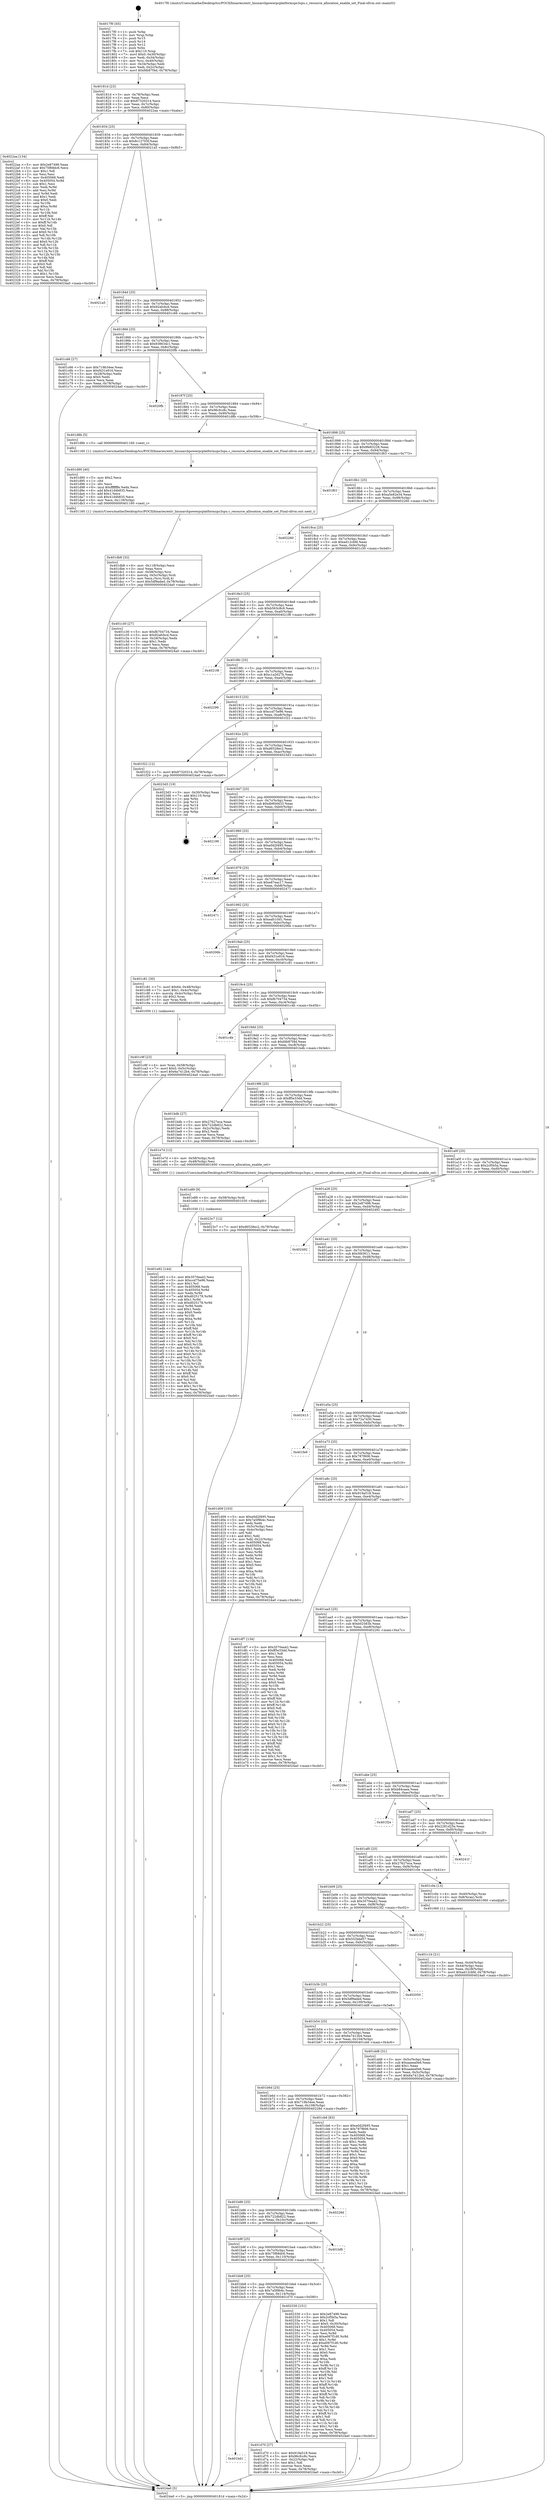 digraph "0x4017f0" {
  label = "0x4017f0 (/mnt/c/Users/mathe/Desktop/tcc/POCII/binaries/extr_linuxarchpowerpcplatformsps3spu.c_resource_allocation_enable_set_Final-ollvm.out::main(0))"
  labelloc = "t"
  node[shape=record]

  Entry [label="",width=0.3,height=0.3,shape=circle,fillcolor=black,style=filled]
  "0x40181d" [label="{
     0x40181d [23]\l
     | [instrs]\l
     &nbsp;&nbsp;0x40181d \<+3\>: mov -0x78(%rbp),%eax\l
     &nbsp;&nbsp;0x401820 \<+2\>: mov %eax,%ecx\l
     &nbsp;&nbsp;0x401822 \<+6\>: sub $0x87320314,%ecx\l
     &nbsp;&nbsp;0x401828 \<+3\>: mov %eax,-0x7c(%rbp)\l
     &nbsp;&nbsp;0x40182b \<+3\>: mov %ecx,-0x80(%rbp)\l
     &nbsp;&nbsp;0x40182e \<+6\>: je 00000000004022aa \<main+0xaba\>\l
  }"]
  "0x4022aa" [label="{
     0x4022aa [134]\l
     | [instrs]\l
     &nbsp;&nbsp;0x4022aa \<+5\>: mov $0x2e87498,%eax\l
     &nbsp;&nbsp;0x4022af \<+5\>: mov $0x75f68dc6,%ecx\l
     &nbsp;&nbsp;0x4022b4 \<+2\>: mov $0x1,%dl\l
     &nbsp;&nbsp;0x4022b6 \<+2\>: xor %esi,%esi\l
     &nbsp;&nbsp;0x4022b8 \<+7\>: mov 0x405068,%edi\l
     &nbsp;&nbsp;0x4022bf \<+8\>: mov 0x405054,%r8d\l
     &nbsp;&nbsp;0x4022c7 \<+3\>: sub $0x1,%esi\l
     &nbsp;&nbsp;0x4022ca \<+3\>: mov %edi,%r9d\l
     &nbsp;&nbsp;0x4022cd \<+3\>: add %esi,%r9d\l
     &nbsp;&nbsp;0x4022d0 \<+4\>: imul %r9d,%edi\l
     &nbsp;&nbsp;0x4022d4 \<+3\>: and $0x1,%edi\l
     &nbsp;&nbsp;0x4022d7 \<+3\>: cmp $0x0,%edi\l
     &nbsp;&nbsp;0x4022da \<+4\>: sete %r10b\l
     &nbsp;&nbsp;0x4022de \<+4\>: cmp $0xa,%r8d\l
     &nbsp;&nbsp;0x4022e2 \<+4\>: setl %r11b\l
     &nbsp;&nbsp;0x4022e6 \<+3\>: mov %r10b,%bl\l
     &nbsp;&nbsp;0x4022e9 \<+3\>: xor $0xff,%bl\l
     &nbsp;&nbsp;0x4022ec \<+3\>: mov %r11b,%r14b\l
     &nbsp;&nbsp;0x4022ef \<+4\>: xor $0xff,%r14b\l
     &nbsp;&nbsp;0x4022f3 \<+3\>: xor $0x0,%dl\l
     &nbsp;&nbsp;0x4022f6 \<+3\>: mov %bl,%r15b\l
     &nbsp;&nbsp;0x4022f9 \<+4\>: and $0x0,%r15b\l
     &nbsp;&nbsp;0x4022fd \<+3\>: and %dl,%r10b\l
     &nbsp;&nbsp;0x402300 \<+3\>: mov %r14b,%r12b\l
     &nbsp;&nbsp;0x402303 \<+4\>: and $0x0,%r12b\l
     &nbsp;&nbsp;0x402307 \<+3\>: and %dl,%r11b\l
     &nbsp;&nbsp;0x40230a \<+3\>: or %r10b,%r15b\l
     &nbsp;&nbsp;0x40230d \<+3\>: or %r11b,%r12b\l
     &nbsp;&nbsp;0x402310 \<+3\>: xor %r12b,%r15b\l
     &nbsp;&nbsp;0x402313 \<+3\>: or %r14b,%bl\l
     &nbsp;&nbsp;0x402316 \<+3\>: xor $0xff,%bl\l
     &nbsp;&nbsp;0x402319 \<+3\>: or $0x0,%dl\l
     &nbsp;&nbsp;0x40231c \<+2\>: and %dl,%bl\l
     &nbsp;&nbsp;0x40231e \<+3\>: or %bl,%r15b\l
     &nbsp;&nbsp;0x402321 \<+4\>: test $0x1,%r15b\l
     &nbsp;&nbsp;0x402325 \<+3\>: cmovne %ecx,%eax\l
     &nbsp;&nbsp;0x402328 \<+3\>: mov %eax,-0x78(%rbp)\l
     &nbsp;&nbsp;0x40232b \<+5\>: jmp 00000000004024a0 \<main+0xcb0\>\l
  }"]
  "0x401834" [label="{
     0x401834 [25]\l
     | [instrs]\l
     &nbsp;&nbsp;0x401834 \<+5\>: jmp 0000000000401839 \<main+0x49\>\l
     &nbsp;&nbsp;0x401839 \<+3\>: mov -0x7c(%rbp),%eax\l
     &nbsp;&nbsp;0x40183c \<+5\>: sub $0x8c12703f,%eax\l
     &nbsp;&nbsp;0x401841 \<+6\>: mov %eax,-0x84(%rbp)\l
     &nbsp;&nbsp;0x401847 \<+6\>: je 00000000004021a5 \<main+0x9b5\>\l
  }"]
  Exit [label="",width=0.3,height=0.3,shape=circle,fillcolor=black,style=filled,peripheries=2]
  "0x4021a5" [label="{
     0x4021a5\l
  }", style=dashed]
  "0x40184d" [label="{
     0x40184d [25]\l
     | [instrs]\l
     &nbsp;&nbsp;0x40184d \<+5\>: jmp 0000000000401852 \<main+0x62\>\l
     &nbsp;&nbsp;0x401852 \<+3\>: mov -0x7c(%rbp),%eax\l
     &nbsp;&nbsp;0x401855 \<+5\>: sub $0x92afcbcd,%eax\l
     &nbsp;&nbsp;0x40185a \<+6\>: mov %eax,-0x88(%rbp)\l
     &nbsp;&nbsp;0x401860 \<+6\>: je 0000000000401c66 \<main+0x476\>\l
  }"]
  "0x401e92" [label="{
     0x401e92 [144]\l
     | [instrs]\l
     &nbsp;&nbsp;0x401e92 \<+5\>: mov $0x3570ea42,%esi\l
     &nbsp;&nbsp;0x401e97 \<+5\>: mov $0xccd75e96,%eax\l
     &nbsp;&nbsp;0x401e9c \<+2\>: mov $0x1,%cl\l
     &nbsp;&nbsp;0x401e9e \<+7\>: mov 0x405068,%edx\l
     &nbsp;&nbsp;0x401ea5 \<+8\>: mov 0x405054,%r8d\l
     &nbsp;&nbsp;0x401ead \<+3\>: mov %edx,%r9d\l
     &nbsp;&nbsp;0x401eb0 \<+7\>: add $0xd025178,%r9d\l
     &nbsp;&nbsp;0x401eb7 \<+4\>: sub $0x1,%r9d\l
     &nbsp;&nbsp;0x401ebb \<+7\>: sub $0xd025178,%r9d\l
     &nbsp;&nbsp;0x401ec2 \<+4\>: imul %r9d,%edx\l
     &nbsp;&nbsp;0x401ec6 \<+3\>: and $0x1,%edx\l
     &nbsp;&nbsp;0x401ec9 \<+3\>: cmp $0x0,%edx\l
     &nbsp;&nbsp;0x401ecc \<+4\>: sete %r10b\l
     &nbsp;&nbsp;0x401ed0 \<+4\>: cmp $0xa,%r8d\l
     &nbsp;&nbsp;0x401ed4 \<+4\>: setl %r11b\l
     &nbsp;&nbsp;0x401ed8 \<+3\>: mov %r10b,%bl\l
     &nbsp;&nbsp;0x401edb \<+3\>: xor $0xff,%bl\l
     &nbsp;&nbsp;0x401ede \<+3\>: mov %r11b,%r14b\l
     &nbsp;&nbsp;0x401ee1 \<+4\>: xor $0xff,%r14b\l
     &nbsp;&nbsp;0x401ee5 \<+3\>: xor $0x0,%cl\l
     &nbsp;&nbsp;0x401ee8 \<+3\>: mov %bl,%r15b\l
     &nbsp;&nbsp;0x401eeb \<+4\>: and $0x0,%r15b\l
     &nbsp;&nbsp;0x401eef \<+3\>: and %cl,%r10b\l
     &nbsp;&nbsp;0x401ef2 \<+3\>: mov %r14b,%r12b\l
     &nbsp;&nbsp;0x401ef5 \<+4\>: and $0x0,%r12b\l
     &nbsp;&nbsp;0x401ef9 \<+3\>: and %cl,%r11b\l
     &nbsp;&nbsp;0x401efc \<+3\>: or %r10b,%r15b\l
     &nbsp;&nbsp;0x401eff \<+3\>: or %r11b,%r12b\l
     &nbsp;&nbsp;0x401f02 \<+3\>: xor %r12b,%r15b\l
     &nbsp;&nbsp;0x401f05 \<+3\>: or %r14b,%bl\l
     &nbsp;&nbsp;0x401f08 \<+3\>: xor $0xff,%bl\l
     &nbsp;&nbsp;0x401f0b \<+3\>: or $0x0,%cl\l
     &nbsp;&nbsp;0x401f0e \<+2\>: and %cl,%bl\l
     &nbsp;&nbsp;0x401f10 \<+3\>: or %bl,%r15b\l
     &nbsp;&nbsp;0x401f13 \<+4\>: test $0x1,%r15b\l
     &nbsp;&nbsp;0x401f17 \<+3\>: cmovne %eax,%esi\l
     &nbsp;&nbsp;0x401f1a \<+3\>: mov %esi,-0x78(%rbp)\l
     &nbsp;&nbsp;0x401f1d \<+5\>: jmp 00000000004024a0 \<main+0xcb0\>\l
  }"]
  "0x401c66" [label="{
     0x401c66 [27]\l
     | [instrs]\l
     &nbsp;&nbsp;0x401c66 \<+5\>: mov $0x719b34ee,%eax\l
     &nbsp;&nbsp;0x401c6b \<+5\>: mov $0xf431e916,%ecx\l
     &nbsp;&nbsp;0x401c70 \<+3\>: mov -0x28(%rbp),%edx\l
     &nbsp;&nbsp;0x401c73 \<+3\>: cmp $0x0,%edx\l
     &nbsp;&nbsp;0x401c76 \<+3\>: cmove %ecx,%eax\l
     &nbsp;&nbsp;0x401c79 \<+3\>: mov %eax,-0x78(%rbp)\l
     &nbsp;&nbsp;0x401c7c \<+5\>: jmp 00000000004024a0 \<main+0xcb0\>\l
  }"]
  "0x401866" [label="{
     0x401866 [25]\l
     | [instrs]\l
     &nbsp;&nbsp;0x401866 \<+5\>: jmp 000000000040186b \<main+0x7b\>\l
     &nbsp;&nbsp;0x40186b \<+3\>: mov -0x7c(%rbp),%eax\l
     &nbsp;&nbsp;0x40186e \<+5\>: sub $0x938634c1,%eax\l
     &nbsp;&nbsp;0x401873 \<+6\>: mov %eax,-0x8c(%rbp)\l
     &nbsp;&nbsp;0x401879 \<+6\>: je 00000000004020fb \<main+0x90b\>\l
  }"]
  "0x401e89" [label="{
     0x401e89 [9]\l
     | [instrs]\l
     &nbsp;&nbsp;0x401e89 \<+4\>: mov -0x58(%rbp),%rdi\l
     &nbsp;&nbsp;0x401e8d \<+5\>: call 0000000000401030 \<free@plt\>\l
     | [calls]\l
     &nbsp;&nbsp;0x401030 \{1\} (unknown)\l
  }"]
  "0x4020fb" [label="{
     0x4020fb\l
  }", style=dashed]
  "0x40187f" [label="{
     0x40187f [25]\l
     | [instrs]\l
     &nbsp;&nbsp;0x40187f \<+5\>: jmp 0000000000401884 \<main+0x94\>\l
     &nbsp;&nbsp;0x401884 \<+3\>: mov -0x7c(%rbp),%eax\l
     &nbsp;&nbsp;0x401887 \<+5\>: sub $0x96cfcc8c,%eax\l
     &nbsp;&nbsp;0x40188c \<+6\>: mov %eax,-0x90(%rbp)\l
     &nbsp;&nbsp;0x401892 \<+6\>: je 0000000000401d8b \<main+0x59b\>\l
  }"]
  "0x401db8" [label="{
     0x401db8 [32]\l
     | [instrs]\l
     &nbsp;&nbsp;0x401db8 \<+6\>: mov -0x118(%rbp),%ecx\l
     &nbsp;&nbsp;0x401dbe \<+3\>: imul %eax,%ecx\l
     &nbsp;&nbsp;0x401dc1 \<+4\>: mov -0x58(%rbp),%rsi\l
     &nbsp;&nbsp;0x401dc5 \<+4\>: movslq -0x5c(%rbp),%rdi\l
     &nbsp;&nbsp;0x401dc9 \<+3\>: mov %ecx,(%rsi,%rdi,4)\l
     &nbsp;&nbsp;0x401dcc \<+7\>: movl $0x5df9aded,-0x78(%rbp)\l
     &nbsp;&nbsp;0x401dd3 \<+5\>: jmp 00000000004024a0 \<main+0xcb0\>\l
  }"]
  "0x401d8b" [label="{
     0x401d8b [5]\l
     | [instrs]\l
     &nbsp;&nbsp;0x401d8b \<+5\>: call 0000000000401160 \<next_i\>\l
     | [calls]\l
     &nbsp;&nbsp;0x401160 \{1\} (/mnt/c/Users/mathe/Desktop/tcc/POCII/binaries/extr_linuxarchpowerpcplatformsps3spu.c_resource_allocation_enable_set_Final-ollvm.out::next_i)\l
  }"]
  "0x401898" [label="{
     0x401898 [25]\l
     | [instrs]\l
     &nbsp;&nbsp;0x401898 \<+5\>: jmp 000000000040189d \<main+0xad\>\l
     &nbsp;&nbsp;0x40189d \<+3\>: mov -0x7c(%rbp),%eax\l
     &nbsp;&nbsp;0x4018a0 \<+5\>: sub $0x9fe83228,%eax\l
     &nbsp;&nbsp;0x4018a5 \<+6\>: mov %eax,-0x94(%rbp)\l
     &nbsp;&nbsp;0x4018ab \<+6\>: je 0000000000401f63 \<main+0x773\>\l
  }"]
  "0x401d90" [label="{
     0x401d90 [40]\l
     | [instrs]\l
     &nbsp;&nbsp;0x401d90 \<+5\>: mov $0x2,%ecx\l
     &nbsp;&nbsp;0x401d95 \<+1\>: cltd\l
     &nbsp;&nbsp;0x401d96 \<+2\>: idiv %ecx\l
     &nbsp;&nbsp;0x401d98 \<+6\>: imul $0xfffffffe,%edx,%ecx\l
     &nbsp;&nbsp;0x401d9e \<+6\>: add $0x41d4b835,%ecx\l
     &nbsp;&nbsp;0x401da4 \<+3\>: add $0x1,%ecx\l
     &nbsp;&nbsp;0x401da7 \<+6\>: sub $0x41d4b835,%ecx\l
     &nbsp;&nbsp;0x401dad \<+6\>: mov %ecx,-0x118(%rbp)\l
     &nbsp;&nbsp;0x401db3 \<+5\>: call 0000000000401160 \<next_i\>\l
     | [calls]\l
     &nbsp;&nbsp;0x401160 \{1\} (/mnt/c/Users/mathe/Desktop/tcc/POCII/binaries/extr_linuxarchpowerpcplatformsps3spu.c_resource_allocation_enable_set_Final-ollvm.out::next_i)\l
  }"]
  "0x401f63" [label="{
     0x401f63\l
  }", style=dashed]
  "0x4018b1" [label="{
     0x4018b1 [25]\l
     | [instrs]\l
     &nbsp;&nbsp;0x4018b1 \<+5\>: jmp 00000000004018b6 \<main+0xc6\>\l
     &nbsp;&nbsp;0x4018b6 \<+3\>: mov -0x7c(%rbp),%eax\l
     &nbsp;&nbsp;0x4018b9 \<+5\>: sub $0xa5e82e34,%eax\l
     &nbsp;&nbsp;0x4018be \<+6\>: mov %eax,-0x98(%rbp)\l
     &nbsp;&nbsp;0x4018c4 \<+6\>: je 0000000000402260 \<main+0xa70\>\l
  }"]
  "0x401bd1" [label="{
     0x401bd1\l
  }", style=dashed]
  "0x402260" [label="{
     0x402260\l
  }", style=dashed]
  "0x4018ca" [label="{
     0x4018ca [25]\l
     | [instrs]\l
     &nbsp;&nbsp;0x4018ca \<+5\>: jmp 00000000004018cf \<main+0xdf\>\l
     &nbsp;&nbsp;0x4018cf \<+3\>: mov -0x7c(%rbp),%eax\l
     &nbsp;&nbsp;0x4018d2 \<+5\>: sub $0xad12cbfd,%eax\l
     &nbsp;&nbsp;0x4018d7 \<+6\>: mov %eax,-0x9c(%rbp)\l
     &nbsp;&nbsp;0x4018dd \<+6\>: je 0000000000401c30 \<main+0x440\>\l
  }"]
  "0x401d70" [label="{
     0x401d70 [27]\l
     | [instrs]\l
     &nbsp;&nbsp;0x401d70 \<+5\>: mov $0x919a518,%eax\l
     &nbsp;&nbsp;0x401d75 \<+5\>: mov $0x96cfcc8c,%ecx\l
     &nbsp;&nbsp;0x401d7a \<+3\>: mov -0x22(%rbp),%dl\l
     &nbsp;&nbsp;0x401d7d \<+3\>: test $0x1,%dl\l
     &nbsp;&nbsp;0x401d80 \<+3\>: cmovne %ecx,%eax\l
     &nbsp;&nbsp;0x401d83 \<+3\>: mov %eax,-0x78(%rbp)\l
     &nbsp;&nbsp;0x401d86 \<+5\>: jmp 00000000004024a0 \<main+0xcb0\>\l
  }"]
  "0x401c30" [label="{
     0x401c30 [27]\l
     | [instrs]\l
     &nbsp;&nbsp;0x401c30 \<+5\>: mov $0xfb704734,%eax\l
     &nbsp;&nbsp;0x401c35 \<+5\>: mov $0x92afcbcd,%ecx\l
     &nbsp;&nbsp;0x401c3a \<+3\>: mov -0x28(%rbp),%edx\l
     &nbsp;&nbsp;0x401c3d \<+3\>: cmp $0x1,%edx\l
     &nbsp;&nbsp;0x401c40 \<+3\>: cmovl %ecx,%eax\l
     &nbsp;&nbsp;0x401c43 \<+3\>: mov %eax,-0x78(%rbp)\l
     &nbsp;&nbsp;0x401c46 \<+5\>: jmp 00000000004024a0 \<main+0xcb0\>\l
  }"]
  "0x4018e3" [label="{
     0x4018e3 [25]\l
     | [instrs]\l
     &nbsp;&nbsp;0x4018e3 \<+5\>: jmp 00000000004018e8 \<main+0xf8\>\l
     &nbsp;&nbsp;0x4018e8 \<+3\>: mov -0x7c(%rbp),%eax\l
     &nbsp;&nbsp;0x4018eb \<+5\>: sub $0xb563c8c9,%eax\l
     &nbsp;&nbsp;0x4018f0 \<+6\>: mov %eax,-0xa0(%rbp)\l
     &nbsp;&nbsp;0x4018f6 \<+6\>: je 00000000004021f8 \<main+0xa08\>\l
  }"]
  "0x401bb8" [label="{
     0x401bb8 [25]\l
     | [instrs]\l
     &nbsp;&nbsp;0x401bb8 \<+5\>: jmp 0000000000401bbd \<main+0x3cd\>\l
     &nbsp;&nbsp;0x401bbd \<+3\>: mov -0x7c(%rbp),%eax\l
     &nbsp;&nbsp;0x401bc0 \<+5\>: sub $0x7a5f9b4c,%eax\l
     &nbsp;&nbsp;0x401bc5 \<+6\>: mov %eax,-0x114(%rbp)\l
     &nbsp;&nbsp;0x401bcb \<+6\>: je 0000000000401d70 \<main+0x580\>\l
  }"]
  "0x4021f8" [label="{
     0x4021f8\l
  }", style=dashed]
  "0x4018fc" [label="{
     0x4018fc [25]\l
     | [instrs]\l
     &nbsp;&nbsp;0x4018fc \<+5\>: jmp 0000000000401901 \<main+0x111\>\l
     &nbsp;&nbsp;0x401901 \<+3\>: mov -0x7c(%rbp),%eax\l
     &nbsp;&nbsp;0x401904 \<+5\>: sub $0xc1a2627b,%eax\l
     &nbsp;&nbsp;0x401909 \<+6\>: mov %eax,-0xa4(%rbp)\l
     &nbsp;&nbsp;0x40190f \<+6\>: je 0000000000402299 \<main+0xaa9\>\l
  }"]
  "0x402330" [label="{
     0x402330 [151]\l
     | [instrs]\l
     &nbsp;&nbsp;0x402330 \<+5\>: mov $0x2e87498,%eax\l
     &nbsp;&nbsp;0x402335 \<+5\>: mov $0x2cf5b5a,%ecx\l
     &nbsp;&nbsp;0x40233a \<+2\>: mov $0x1,%dl\l
     &nbsp;&nbsp;0x40233c \<+7\>: movl $0x0,-0x30(%rbp)\l
     &nbsp;&nbsp;0x402343 \<+7\>: mov 0x405068,%esi\l
     &nbsp;&nbsp;0x40234a \<+7\>: mov 0x405054,%edi\l
     &nbsp;&nbsp;0x402351 \<+3\>: mov %esi,%r8d\l
     &nbsp;&nbsp;0x402354 \<+7\>: sub $0xe097f1d0,%r8d\l
     &nbsp;&nbsp;0x40235b \<+4\>: sub $0x1,%r8d\l
     &nbsp;&nbsp;0x40235f \<+7\>: add $0xe097f1d0,%r8d\l
     &nbsp;&nbsp;0x402366 \<+4\>: imul %r8d,%esi\l
     &nbsp;&nbsp;0x40236a \<+3\>: and $0x1,%esi\l
     &nbsp;&nbsp;0x40236d \<+3\>: cmp $0x0,%esi\l
     &nbsp;&nbsp;0x402370 \<+4\>: sete %r9b\l
     &nbsp;&nbsp;0x402374 \<+3\>: cmp $0xa,%edi\l
     &nbsp;&nbsp;0x402377 \<+4\>: setl %r10b\l
     &nbsp;&nbsp;0x40237b \<+3\>: mov %r9b,%r11b\l
     &nbsp;&nbsp;0x40237e \<+4\>: xor $0xff,%r11b\l
     &nbsp;&nbsp;0x402382 \<+3\>: mov %r10b,%bl\l
     &nbsp;&nbsp;0x402385 \<+3\>: xor $0xff,%bl\l
     &nbsp;&nbsp;0x402388 \<+3\>: xor $0x1,%dl\l
     &nbsp;&nbsp;0x40238b \<+3\>: mov %r11b,%r14b\l
     &nbsp;&nbsp;0x40238e \<+4\>: and $0xff,%r14b\l
     &nbsp;&nbsp;0x402392 \<+3\>: and %dl,%r9b\l
     &nbsp;&nbsp;0x402395 \<+3\>: mov %bl,%r15b\l
     &nbsp;&nbsp;0x402398 \<+4\>: and $0xff,%r15b\l
     &nbsp;&nbsp;0x40239c \<+3\>: and %dl,%r10b\l
     &nbsp;&nbsp;0x40239f \<+3\>: or %r9b,%r14b\l
     &nbsp;&nbsp;0x4023a2 \<+3\>: or %r10b,%r15b\l
     &nbsp;&nbsp;0x4023a5 \<+3\>: xor %r15b,%r14b\l
     &nbsp;&nbsp;0x4023a8 \<+3\>: or %bl,%r11b\l
     &nbsp;&nbsp;0x4023ab \<+4\>: xor $0xff,%r11b\l
     &nbsp;&nbsp;0x4023af \<+3\>: or $0x1,%dl\l
     &nbsp;&nbsp;0x4023b2 \<+3\>: and %dl,%r11b\l
     &nbsp;&nbsp;0x4023b5 \<+3\>: or %r11b,%r14b\l
     &nbsp;&nbsp;0x4023b8 \<+4\>: test $0x1,%r14b\l
     &nbsp;&nbsp;0x4023bc \<+3\>: cmovne %ecx,%eax\l
     &nbsp;&nbsp;0x4023bf \<+3\>: mov %eax,-0x78(%rbp)\l
     &nbsp;&nbsp;0x4023c2 \<+5\>: jmp 00000000004024a0 \<main+0xcb0\>\l
  }"]
  "0x402299" [label="{
     0x402299\l
  }", style=dashed]
  "0x401915" [label="{
     0x401915 [25]\l
     | [instrs]\l
     &nbsp;&nbsp;0x401915 \<+5\>: jmp 000000000040191a \<main+0x12a\>\l
     &nbsp;&nbsp;0x40191a \<+3\>: mov -0x7c(%rbp),%eax\l
     &nbsp;&nbsp;0x40191d \<+5\>: sub $0xccd75e96,%eax\l
     &nbsp;&nbsp;0x401922 \<+6\>: mov %eax,-0xa8(%rbp)\l
     &nbsp;&nbsp;0x401928 \<+6\>: je 0000000000401f22 \<main+0x732\>\l
  }"]
  "0x401b9f" [label="{
     0x401b9f [25]\l
     | [instrs]\l
     &nbsp;&nbsp;0x401b9f \<+5\>: jmp 0000000000401ba4 \<main+0x3b4\>\l
     &nbsp;&nbsp;0x401ba4 \<+3\>: mov -0x7c(%rbp),%eax\l
     &nbsp;&nbsp;0x401ba7 \<+5\>: sub $0x75f68dc6,%eax\l
     &nbsp;&nbsp;0x401bac \<+6\>: mov %eax,-0x110(%rbp)\l
     &nbsp;&nbsp;0x401bb2 \<+6\>: je 0000000000402330 \<main+0xb40\>\l
  }"]
  "0x401f22" [label="{
     0x401f22 [12]\l
     | [instrs]\l
     &nbsp;&nbsp;0x401f22 \<+7\>: movl $0x87320314,-0x78(%rbp)\l
     &nbsp;&nbsp;0x401f29 \<+5\>: jmp 00000000004024a0 \<main+0xcb0\>\l
  }"]
  "0x40192e" [label="{
     0x40192e [25]\l
     | [instrs]\l
     &nbsp;&nbsp;0x40192e \<+5\>: jmp 0000000000401933 \<main+0x143\>\l
     &nbsp;&nbsp;0x401933 \<+3\>: mov -0x7c(%rbp),%eax\l
     &nbsp;&nbsp;0x401936 \<+5\>: sub $0xd6528ec2,%eax\l
     &nbsp;&nbsp;0x40193b \<+6\>: mov %eax,-0xac(%rbp)\l
     &nbsp;&nbsp;0x401941 \<+6\>: je 00000000004023d3 \<main+0xbe3\>\l
  }"]
  "0x401bf6" [label="{
     0x401bf6\l
  }", style=dashed]
  "0x4023d3" [label="{
     0x4023d3 [19]\l
     | [instrs]\l
     &nbsp;&nbsp;0x4023d3 \<+3\>: mov -0x30(%rbp),%eax\l
     &nbsp;&nbsp;0x4023d6 \<+7\>: add $0x110,%rsp\l
     &nbsp;&nbsp;0x4023dd \<+1\>: pop %rbx\l
     &nbsp;&nbsp;0x4023de \<+2\>: pop %r12\l
     &nbsp;&nbsp;0x4023e0 \<+2\>: pop %r14\l
     &nbsp;&nbsp;0x4023e2 \<+2\>: pop %r15\l
     &nbsp;&nbsp;0x4023e4 \<+1\>: pop %rbp\l
     &nbsp;&nbsp;0x4023e5 \<+1\>: ret\l
  }"]
  "0x401947" [label="{
     0x401947 [25]\l
     | [instrs]\l
     &nbsp;&nbsp;0x401947 \<+5\>: jmp 000000000040194c \<main+0x15c\>\l
     &nbsp;&nbsp;0x40194c \<+3\>: mov -0x7c(%rbp),%eax\l
     &nbsp;&nbsp;0x40194f \<+5\>: sub $0xdb60d433,%eax\l
     &nbsp;&nbsp;0x401954 \<+6\>: mov %eax,-0xb0(%rbp)\l
     &nbsp;&nbsp;0x40195a \<+6\>: je 0000000000402199 \<main+0x9a9\>\l
  }"]
  "0x401b86" [label="{
     0x401b86 [25]\l
     | [instrs]\l
     &nbsp;&nbsp;0x401b86 \<+5\>: jmp 0000000000401b8b \<main+0x39b\>\l
     &nbsp;&nbsp;0x401b8b \<+3\>: mov -0x7c(%rbp),%eax\l
     &nbsp;&nbsp;0x401b8e \<+5\>: sub $0x722db822,%eax\l
     &nbsp;&nbsp;0x401b93 \<+6\>: mov %eax,-0x10c(%rbp)\l
     &nbsp;&nbsp;0x401b99 \<+6\>: je 0000000000401bf6 \<main+0x406\>\l
  }"]
  "0x402199" [label="{
     0x402199\l
  }", style=dashed]
  "0x401960" [label="{
     0x401960 [25]\l
     | [instrs]\l
     &nbsp;&nbsp;0x401960 \<+5\>: jmp 0000000000401965 \<main+0x175\>\l
     &nbsp;&nbsp;0x401965 \<+3\>: mov -0x7c(%rbp),%eax\l
     &nbsp;&nbsp;0x401968 \<+5\>: sub $0xe0d2f495,%eax\l
     &nbsp;&nbsp;0x40196d \<+6\>: mov %eax,-0xb4(%rbp)\l
     &nbsp;&nbsp;0x401973 \<+6\>: je 00000000004023e6 \<main+0xbf6\>\l
  }"]
  "0x40228d" [label="{
     0x40228d\l
  }", style=dashed]
  "0x4023e6" [label="{
     0x4023e6\l
  }", style=dashed]
  "0x401979" [label="{
     0x401979 [25]\l
     | [instrs]\l
     &nbsp;&nbsp;0x401979 \<+5\>: jmp 000000000040197e \<main+0x18e\>\l
     &nbsp;&nbsp;0x40197e \<+3\>: mov -0x7c(%rbp),%eax\l
     &nbsp;&nbsp;0x401981 \<+5\>: sub $0xe87eac17,%eax\l
     &nbsp;&nbsp;0x401986 \<+6\>: mov %eax,-0xb8(%rbp)\l
     &nbsp;&nbsp;0x40198c \<+6\>: je 0000000000402471 \<main+0xc81\>\l
  }"]
  "0x401b6d" [label="{
     0x401b6d [25]\l
     | [instrs]\l
     &nbsp;&nbsp;0x401b6d \<+5\>: jmp 0000000000401b72 \<main+0x382\>\l
     &nbsp;&nbsp;0x401b72 \<+3\>: mov -0x7c(%rbp),%eax\l
     &nbsp;&nbsp;0x401b75 \<+5\>: sub $0x719b34ee,%eax\l
     &nbsp;&nbsp;0x401b7a \<+6\>: mov %eax,-0x108(%rbp)\l
     &nbsp;&nbsp;0x401b80 \<+6\>: je 000000000040228d \<main+0xa9d\>\l
  }"]
  "0x402471" [label="{
     0x402471\l
  }", style=dashed]
  "0x401992" [label="{
     0x401992 [25]\l
     | [instrs]\l
     &nbsp;&nbsp;0x401992 \<+5\>: jmp 0000000000401997 \<main+0x1a7\>\l
     &nbsp;&nbsp;0x401997 \<+3\>: mov -0x7c(%rbp),%eax\l
     &nbsp;&nbsp;0x40199a \<+5\>: sub $0xeafc10d1,%eax\l
     &nbsp;&nbsp;0x40199f \<+6\>: mov %eax,-0xbc(%rbp)\l
     &nbsp;&nbsp;0x4019a5 \<+6\>: je 000000000040206b \<main+0x87b\>\l
  }"]
  "0x401cb6" [label="{
     0x401cb6 [83]\l
     | [instrs]\l
     &nbsp;&nbsp;0x401cb6 \<+5\>: mov $0xe0d2f495,%eax\l
     &nbsp;&nbsp;0x401cbb \<+5\>: mov $0x787f606,%ecx\l
     &nbsp;&nbsp;0x401cc0 \<+2\>: xor %edx,%edx\l
     &nbsp;&nbsp;0x401cc2 \<+7\>: mov 0x405068,%esi\l
     &nbsp;&nbsp;0x401cc9 \<+7\>: mov 0x405054,%edi\l
     &nbsp;&nbsp;0x401cd0 \<+3\>: sub $0x1,%edx\l
     &nbsp;&nbsp;0x401cd3 \<+3\>: mov %esi,%r8d\l
     &nbsp;&nbsp;0x401cd6 \<+3\>: add %edx,%r8d\l
     &nbsp;&nbsp;0x401cd9 \<+4\>: imul %r8d,%esi\l
     &nbsp;&nbsp;0x401cdd \<+3\>: and $0x1,%esi\l
     &nbsp;&nbsp;0x401ce0 \<+3\>: cmp $0x0,%esi\l
     &nbsp;&nbsp;0x401ce3 \<+4\>: sete %r9b\l
     &nbsp;&nbsp;0x401ce7 \<+3\>: cmp $0xa,%edi\l
     &nbsp;&nbsp;0x401cea \<+4\>: setl %r10b\l
     &nbsp;&nbsp;0x401cee \<+3\>: mov %r9b,%r11b\l
     &nbsp;&nbsp;0x401cf1 \<+3\>: and %r10b,%r11b\l
     &nbsp;&nbsp;0x401cf4 \<+3\>: xor %r10b,%r9b\l
     &nbsp;&nbsp;0x401cf7 \<+3\>: or %r9b,%r11b\l
     &nbsp;&nbsp;0x401cfa \<+4\>: test $0x1,%r11b\l
     &nbsp;&nbsp;0x401cfe \<+3\>: cmovne %ecx,%eax\l
     &nbsp;&nbsp;0x401d01 \<+3\>: mov %eax,-0x78(%rbp)\l
     &nbsp;&nbsp;0x401d04 \<+5\>: jmp 00000000004024a0 \<main+0xcb0\>\l
  }"]
  "0x40206b" [label="{
     0x40206b\l
  }", style=dashed]
  "0x4019ab" [label="{
     0x4019ab [25]\l
     | [instrs]\l
     &nbsp;&nbsp;0x4019ab \<+5\>: jmp 00000000004019b0 \<main+0x1c0\>\l
     &nbsp;&nbsp;0x4019b0 \<+3\>: mov -0x7c(%rbp),%eax\l
     &nbsp;&nbsp;0x4019b3 \<+5\>: sub $0xf431e916,%eax\l
     &nbsp;&nbsp;0x4019b8 \<+6\>: mov %eax,-0xc0(%rbp)\l
     &nbsp;&nbsp;0x4019be \<+6\>: je 0000000000401c81 \<main+0x491\>\l
  }"]
  "0x401b54" [label="{
     0x401b54 [25]\l
     | [instrs]\l
     &nbsp;&nbsp;0x401b54 \<+5\>: jmp 0000000000401b59 \<main+0x369\>\l
     &nbsp;&nbsp;0x401b59 \<+3\>: mov -0x7c(%rbp),%eax\l
     &nbsp;&nbsp;0x401b5c \<+5\>: sub $0x6a7412b4,%eax\l
     &nbsp;&nbsp;0x401b61 \<+6\>: mov %eax,-0x104(%rbp)\l
     &nbsp;&nbsp;0x401b67 \<+6\>: je 0000000000401cb6 \<main+0x4c6\>\l
  }"]
  "0x401c81" [label="{
     0x401c81 [30]\l
     | [instrs]\l
     &nbsp;&nbsp;0x401c81 \<+7\>: movl $0x64,-0x48(%rbp)\l
     &nbsp;&nbsp;0x401c88 \<+7\>: movl $0x1,-0x4c(%rbp)\l
     &nbsp;&nbsp;0x401c8f \<+4\>: movslq -0x4c(%rbp),%rax\l
     &nbsp;&nbsp;0x401c93 \<+4\>: shl $0x2,%rax\l
     &nbsp;&nbsp;0x401c97 \<+3\>: mov %rax,%rdi\l
     &nbsp;&nbsp;0x401c9a \<+5\>: call 0000000000401050 \<malloc@plt\>\l
     | [calls]\l
     &nbsp;&nbsp;0x401050 \{1\} (unknown)\l
  }"]
  "0x4019c4" [label="{
     0x4019c4 [25]\l
     | [instrs]\l
     &nbsp;&nbsp;0x4019c4 \<+5\>: jmp 00000000004019c9 \<main+0x1d9\>\l
     &nbsp;&nbsp;0x4019c9 \<+3\>: mov -0x7c(%rbp),%eax\l
     &nbsp;&nbsp;0x4019cc \<+5\>: sub $0xfb704734,%eax\l
     &nbsp;&nbsp;0x4019d1 \<+6\>: mov %eax,-0xc4(%rbp)\l
     &nbsp;&nbsp;0x4019d7 \<+6\>: je 0000000000401c4b \<main+0x45b\>\l
  }"]
  "0x401dd8" [label="{
     0x401dd8 [31]\l
     | [instrs]\l
     &nbsp;&nbsp;0x401dd8 \<+3\>: mov -0x5c(%rbp),%eax\l
     &nbsp;&nbsp;0x401ddb \<+5\>: sub $0xaaeea0e6,%eax\l
     &nbsp;&nbsp;0x401de0 \<+3\>: add $0x1,%eax\l
     &nbsp;&nbsp;0x401de3 \<+5\>: add $0xaaeea0e6,%eax\l
     &nbsp;&nbsp;0x401de8 \<+3\>: mov %eax,-0x5c(%rbp)\l
     &nbsp;&nbsp;0x401deb \<+7\>: movl $0x6a7412b4,-0x78(%rbp)\l
     &nbsp;&nbsp;0x401df2 \<+5\>: jmp 00000000004024a0 \<main+0xcb0\>\l
  }"]
  "0x401c4b" [label="{
     0x401c4b\l
  }", style=dashed]
  "0x4019dd" [label="{
     0x4019dd [25]\l
     | [instrs]\l
     &nbsp;&nbsp;0x4019dd \<+5\>: jmp 00000000004019e2 \<main+0x1f2\>\l
     &nbsp;&nbsp;0x4019e2 \<+3\>: mov -0x7c(%rbp),%eax\l
     &nbsp;&nbsp;0x4019e5 \<+5\>: sub $0xfdb87f4d,%eax\l
     &nbsp;&nbsp;0x4019ea \<+6\>: mov %eax,-0xc8(%rbp)\l
     &nbsp;&nbsp;0x4019f0 \<+6\>: je 0000000000401bdb \<main+0x3eb\>\l
  }"]
  "0x401b3b" [label="{
     0x401b3b [25]\l
     | [instrs]\l
     &nbsp;&nbsp;0x401b3b \<+5\>: jmp 0000000000401b40 \<main+0x350\>\l
     &nbsp;&nbsp;0x401b40 \<+3\>: mov -0x7c(%rbp),%eax\l
     &nbsp;&nbsp;0x401b43 \<+5\>: sub $0x5df9aded,%eax\l
     &nbsp;&nbsp;0x401b48 \<+6\>: mov %eax,-0x100(%rbp)\l
     &nbsp;&nbsp;0x401b4e \<+6\>: je 0000000000401dd8 \<main+0x5e8\>\l
  }"]
  "0x401bdb" [label="{
     0x401bdb [27]\l
     | [instrs]\l
     &nbsp;&nbsp;0x401bdb \<+5\>: mov $0x27627eca,%eax\l
     &nbsp;&nbsp;0x401be0 \<+5\>: mov $0x722db822,%ecx\l
     &nbsp;&nbsp;0x401be5 \<+3\>: mov -0x2c(%rbp),%edx\l
     &nbsp;&nbsp;0x401be8 \<+3\>: cmp $0x2,%edx\l
     &nbsp;&nbsp;0x401beb \<+3\>: cmovne %ecx,%eax\l
     &nbsp;&nbsp;0x401bee \<+3\>: mov %eax,-0x78(%rbp)\l
     &nbsp;&nbsp;0x401bf1 \<+5\>: jmp 00000000004024a0 \<main+0xcb0\>\l
  }"]
  "0x4019f6" [label="{
     0x4019f6 [25]\l
     | [instrs]\l
     &nbsp;&nbsp;0x4019f6 \<+5\>: jmp 00000000004019fb \<main+0x20b\>\l
     &nbsp;&nbsp;0x4019fb \<+3\>: mov -0x7c(%rbp),%eax\l
     &nbsp;&nbsp;0x4019fe \<+5\>: sub $0xff5e33dd,%eax\l
     &nbsp;&nbsp;0x401a03 \<+6\>: mov %eax,-0xcc(%rbp)\l
     &nbsp;&nbsp;0x401a09 \<+6\>: je 0000000000401e7d \<main+0x68d\>\l
  }"]
  "0x4024a0" [label="{
     0x4024a0 [5]\l
     | [instrs]\l
     &nbsp;&nbsp;0x4024a0 \<+5\>: jmp 000000000040181d \<main+0x2d\>\l
  }"]
  "0x4017f0" [label="{
     0x4017f0 [45]\l
     | [instrs]\l
     &nbsp;&nbsp;0x4017f0 \<+1\>: push %rbp\l
     &nbsp;&nbsp;0x4017f1 \<+3\>: mov %rsp,%rbp\l
     &nbsp;&nbsp;0x4017f4 \<+2\>: push %r15\l
     &nbsp;&nbsp;0x4017f6 \<+2\>: push %r14\l
     &nbsp;&nbsp;0x4017f8 \<+2\>: push %r12\l
     &nbsp;&nbsp;0x4017fa \<+1\>: push %rbx\l
     &nbsp;&nbsp;0x4017fb \<+7\>: sub $0x110,%rsp\l
     &nbsp;&nbsp;0x401802 \<+7\>: movl $0x0,-0x30(%rbp)\l
     &nbsp;&nbsp;0x401809 \<+3\>: mov %edi,-0x34(%rbp)\l
     &nbsp;&nbsp;0x40180c \<+4\>: mov %rsi,-0x40(%rbp)\l
     &nbsp;&nbsp;0x401810 \<+3\>: mov -0x34(%rbp),%edi\l
     &nbsp;&nbsp;0x401813 \<+3\>: mov %edi,-0x2c(%rbp)\l
     &nbsp;&nbsp;0x401816 \<+7\>: movl $0xfdb87f4d,-0x78(%rbp)\l
  }"]
  "0x402050" [label="{
     0x402050\l
  }", style=dashed]
  "0x401e7d" [label="{
     0x401e7d [12]\l
     | [instrs]\l
     &nbsp;&nbsp;0x401e7d \<+4\>: mov -0x58(%rbp),%rdi\l
     &nbsp;&nbsp;0x401e81 \<+3\>: mov -0x48(%rbp),%esi\l
     &nbsp;&nbsp;0x401e84 \<+5\>: call 0000000000401600 \<resource_allocation_enable_set\>\l
     | [calls]\l
     &nbsp;&nbsp;0x401600 \{1\} (/mnt/c/Users/mathe/Desktop/tcc/POCII/binaries/extr_linuxarchpowerpcplatformsps3spu.c_resource_allocation_enable_set_Final-ollvm.out::resource_allocation_enable_set)\l
  }"]
  "0x401a0f" [label="{
     0x401a0f [25]\l
     | [instrs]\l
     &nbsp;&nbsp;0x401a0f \<+5\>: jmp 0000000000401a14 \<main+0x224\>\l
     &nbsp;&nbsp;0x401a14 \<+3\>: mov -0x7c(%rbp),%eax\l
     &nbsp;&nbsp;0x401a17 \<+5\>: sub $0x2cf5b5a,%eax\l
     &nbsp;&nbsp;0x401a1c \<+6\>: mov %eax,-0xd0(%rbp)\l
     &nbsp;&nbsp;0x401a22 \<+6\>: je 00000000004023c7 \<main+0xbd7\>\l
  }"]
  "0x401b22" [label="{
     0x401b22 [25]\l
     | [instrs]\l
     &nbsp;&nbsp;0x401b22 \<+5\>: jmp 0000000000401b27 \<main+0x337\>\l
     &nbsp;&nbsp;0x401b27 \<+3\>: mov -0x7c(%rbp),%eax\l
     &nbsp;&nbsp;0x401b2a \<+5\>: sub $0x552bbd57,%eax\l
     &nbsp;&nbsp;0x401b2f \<+6\>: mov %eax,-0xfc(%rbp)\l
     &nbsp;&nbsp;0x401b35 \<+6\>: je 0000000000402050 \<main+0x860\>\l
  }"]
  "0x4023c7" [label="{
     0x4023c7 [12]\l
     | [instrs]\l
     &nbsp;&nbsp;0x4023c7 \<+7\>: movl $0xd6528ec2,-0x78(%rbp)\l
     &nbsp;&nbsp;0x4023ce \<+5\>: jmp 00000000004024a0 \<main+0xcb0\>\l
  }"]
  "0x401a28" [label="{
     0x401a28 [25]\l
     | [instrs]\l
     &nbsp;&nbsp;0x401a28 \<+5\>: jmp 0000000000401a2d \<main+0x23d\>\l
     &nbsp;&nbsp;0x401a2d \<+3\>: mov -0x7c(%rbp),%eax\l
     &nbsp;&nbsp;0x401a30 \<+5\>: sub $0x2e87498,%eax\l
     &nbsp;&nbsp;0x401a35 \<+6\>: mov %eax,-0xd4(%rbp)\l
     &nbsp;&nbsp;0x401a3b \<+6\>: je 0000000000402492 \<main+0xca2\>\l
  }"]
  "0x4023f2" [label="{
     0x4023f2\l
  }", style=dashed]
  "0x402492" [label="{
     0x402492\l
  }", style=dashed]
  "0x401a41" [label="{
     0x401a41 [25]\l
     | [instrs]\l
     &nbsp;&nbsp;0x401a41 \<+5\>: jmp 0000000000401a46 \<main+0x256\>\l
     &nbsp;&nbsp;0x401a46 \<+3\>: mov -0x7c(%rbp),%eax\l
     &nbsp;&nbsp;0x401a49 \<+5\>: sub $0x5fd3611,%eax\l
     &nbsp;&nbsp;0x401a4e \<+6\>: mov %eax,-0xd8(%rbp)\l
     &nbsp;&nbsp;0x401a54 \<+6\>: je 0000000000402413 \<main+0xc23\>\l
  }"]
  "0x401c9f" [label="{
     0x401c9f [23]\l
     | [instrs]\l
     &nbsp;&nbsp;0x401c9f \<+4\>: mov %rax,-0x58(%rbp)\l
     &nbsp;&nbsp;0x401ca3 \<+7\>: movl $0x0,-0x5c(%rbp)\l
     &nbsp;&nbsp;0x401caa \<+7\>: movl $0x6a7412b4,-0x78(%rbp)\l
     &nbsp;&nbsp;0x401cb1 \<+5\>: jmp 00000000004024a0 \<main+0xcb0\>\l
  }"]
  "0x402413" [label="{
     0x402413\l
  }", style=dashed]
  "0x401a5a" [label="{
     0x401a5a [25]\l
     | [instrs]\l
     &nbsp;&nbsp;0x401a5a \<+5\>: jmp 0000000000401a5f \<main+0x26f\>\l
     &nbsp;&nbsp;0x401a5f \<+3\>: mov -0x7c(%rbp),%eax\l
     &nbsp;&nbsp;0x401a62 \<+5\>: sub $0x72a7430,%eax\l
     &nbsp;&nbsp;0x401a67 \<+6\>: mov %eax,-0xdc(%rbp)\l
     &nbsp;&nbsp;0x401a6d \<+6\>: je 0000000000401fe9 \<main+0x7f9\>\l
  }"]
  "0x401c1b" [label="{
     0x401c1b [21]\l
     | [instrs]\l
     &nbsp;&nbsp;0x401c1b \<+3\>: mov %eax,-0x44(%rbp)\l
     &nbsp;&nbsp;0x401c1e \<+3\>: mov -0x44(%rbp),%eax\l
     &nbsp;&nbsp;0x401c21 \<+3\>: mov %eax,-0x28(%rbp)\l
     &nbsp;&nbsp;0x401c24 \<+7\>: movl $0xad12cbfd,-0x78(%rbp)\l
     &nbsp;&nbsp;0x401c2b \<+5\>: jmp 00000000004024a0 \<main+0xcb0\>\l
  }"]
  "0x401fe9" [label="{
     0x401fe9\l
  }", style=dashed]
  "0x401a73" [label="{
     0x401a73 [25]\l
     | [instrs]\l
     &nbsp;&nbsp;0x401a73 \<+5\>: jmp 0000000000401a78 \<main+0x288\>\l
     &nbsp;&nbsp;0x401a78 \<+3\>: mov -0x7c(%rbp),%eax\l
     &nbsp;&nbsp;0x401a7b \<+5\>: sub $0x787f606,%eax\l
     &nbsp;&nbsp;0x401a80 \<+6\>: mov %eax,-0xe0(%rbp)\l
     &nbsp;&nbsp;0x401a86 \<+6\>: je 0000000000401d09 \<main+0x519\>\l
  }"]
  "0x401b09" [label="{
     0x401b09 [25]\l
     | [instrs]\l
     &nbsp;&nbsp;0x401b09 \<+5\>: jmp 0000000000401b0e \<main+0x31e\>\l
     &nbsp;&nbsp;0x401b0e \<+3\>: mov -0x7c(%rbp),%eax\l
     &nbsp;&nbsp;0x401b11 \<+5\>: sub $0x3570ea42,%eax\l
     &nbsp;&nbsp;0x401b16 \<+6\>: mov %eax,-0xf8(%rbp)\l
     &nbsp;&nbsp;0x401b1c \<+6\>: je 00000000004023f2 \<main+0xc02\>\l
  }"]
  "0x401d09" [label="{
     0x401d09 [103]\l
     | [instrs]\l
     &nbsp;&nbsp;0x401d09 \<+5\>: mov $0xe0d2f495,%eax\l
     &nbsp;&nbsp;0x401d0e \<+5\>: mov $0x7a5f9b4c,%ecx\l
     &nbsp;&nbsp;0x401d13 \<+2\>: xor %edx,%edx\l
     &nbsp;&nbsp;0x401d15 \<+3\>: mov -0x5c(%rbp),%esi\l
     &nbsp;&nbsp;0x401d18 \<+3\>: cmp -0x4c(%rbp),%esi\l
     &nbsp;&nbsp;0x401d1b \<+4\>: setl %dil\l
     &nbsp;&nbsp;0x401d1f \<+4\>: and $0x1,%dil\l
     &nbsp;&nbsp;0x401d23 \<+4\>: mov %dil,-0x22(%rbp)\l
     &nbsp;&nbsp;0x401d27 \<+7\>: mov 0x405068,%esi\l
     &nbsp;&nbsp;0x401d2e \<+8\>: mov 0x405054,%r8d\l
     &nbsp;&nbsp;0x401d36 \<+3\>: sub $0x1,%edx\l
     &nbsp;&nbsp;0x401d39 \<+3\>: mov %esi,%r9d\l
     &nbsp;&nbsp;0x401d3c \<+3\>: add %edx,%r9d\l
     &nbsp;&nbsp;0x401d3f \<+4\>: imul %r9d,%esi\l
     &nbsp;&nbsp;0x401d43 \<+3\>: and $0x1,%esi\l
     &nbsp;&nbsp;0x401d46 \<+3\>: cmp $0x0,%esi\l
     &nbsp;&nbsp;0x401d49 \<+4\>: sete %dil\l
     &nbsp;&nbsp;0x401d4d \<+4\>: cmp $0xa,%r8d\l
     &nbsp;&nbsp;0x401d51 \<+4\>: setl %r10b\l
     &nbsp;&nbsp;0x401d55 \<+3\>: mov %dil,%r11b\l
     &nbsp;&nbsp;0x401d58 \<+3\>: and %r10b,%r11b\l
     &nbsp;&nbsp;0x401d5b \<+3\>: xor %r10b,%dil\l
     &nbsp;&nbsp;0x401d5e \<+3\>: or %dil,%r11b\l
     &nbsp;&nbsp;0x401d61 \<+4\>: test $0x1,%r11b\l
     &nbsp;&nbsp;0x401d65 \<+3\>: cmovne %ecx,%eax\l
     &nbsp;&nbsp;0x401d68 \<+3\>: mov %eax,-0x78(%rbp)\l
     &nbsp;&nbsp;0x401d6b \<+5\>: jmp 00000000004024a0 \<main+0xcb0\>\l
  }"]
  "0x401a8c" [label="{
     0x401a8c [25]\l
     | [instrs]\l
     &nbsp;&nbsp;0x401a8c \<+5\>: jmp 0000000000401a91 \<main+0x2a1\>\l
     &nbsp;&nbsp;0x401a91 \<+3\>: mov -0x7c(%rbp),%eax\l
     &nbsp;&nbsp;0x401a94 \<+5\>: sub $0x919a518,%eax\l
     &nbsp;&nbsp;0x401a99 \<+6\>: mov %eax,-0xe4(%rbp)\l
     &nbsp;&nbsp;0x401a9f \<+6\>: je 0000000000401df7 \<main+0x607\>\l
  }"]
  "0x401c0e" [label="{
     0x401c0e [13]\l
     | [instrs]\l
     &nbsp;&nbsp;0x401c0e \<+4\>: mov -0x40(%rbp),%rax\l
     &nbsp;&nbsp;0x401c12 \<+4\>: mov 0x8(%rax),%rdi\l
     &nbsp;&nbsp;0x401c16 \<+5\>: call 0000000000401060 \<atoi@plt\>\l
     | [calls]\l
     &nbsp;&nbsp;0x401060 \{1\} (unknown)\l
  }"]
  "0x401df7" [label="{
     0x401df7 [134]\l
     | [instrs]\l
     &nbsp;&nbsp;0x401df7 \<+5\>: mov $0x3570ea42,%eax\l
     &nbsp;&nbsp;0x401dfc \<+5\>: mov $0xff5e33dd,%ecx\l
     &nbsp;&nbsp;0x401e01 \<+2\>: mov $0x1,%dl\l
     &nbsp;&nbsp;0x401e03 \<+2\>: xor %esi,%esi\l
     &nbsp;&nbsp;0x401e05 \<+7\>: mov 0x405068,%edi\l
     &nbsp;&nbsp;0x401e0c \<+8\>: mov 0x405054,%r8d\l
     &nbsp;&nbsp;0x401e14 \<+3\>: sub $0x1,%esi\l
     &nbsp;&nbsp;0x401e17 \<+3\>: mov %edi,%r9d\l
     &nbsp;&nbsp;0x401e1a \<+3\>: add %esi,%r9d\l
     &nbsp;&nbsp;0x401e1d \<+4\>: imul %r9d,%edi\l
     &nbsp;&nbsp;0x401e21 \<+3\>: and $0x1,%edi\l
     &nbsp;&nbsp;0x401e24 \<+3\>: cmp $0x0,%edi\l
     &nbsp;&nbsp;0x401e27 \<+4\>: sete %r10b\l
     &nbsp;&nbsp;0x401e2b \<+4\>: cmp $0xa,%r8d\l
     &nbsp;&nbsp;0x401e2f \<+4\>: setl %r11b\l
     &nbsp;&nbsp;0x401e33 \<+3\>: mov %r10b,%bl\l
     &nbsp;&nbsp;0x401e36 \<+3\>: xor $0xff,%bl\l
     &nbsp;&nbsp;0x401e39 \<+3\>: mov %r11b,%r14b\l
     &nbsp;&nbsp;0x401e3c \<+4\>: xor $0xff,%r14b\l
     &nbsp;&nbsp;0x401e40 \<+3\>: xor $0x0,%dl\l
     &nbsp;&nbsp;0x401e43 \<+3\>: mov %bl,%r15b\l
     &nbsp;&nbsp;0x401e46 \<+4\>: and $0x0,%r15b\l
     &nbsp;&nbsp;0x401e4a \<+3\>: and %dl,%r10b\l
     &nbsp;&nbsp;0x401e4d \<+3\>: mov %r14b,%r12b\l
     &nbsp;&nbsp;0x401e50 \<+4\>: and $0x0,%r12b\l
     &nbsp;&nbsp;0x401e54 \<+3\>: and %dl,%r11b\l
     &nbsp;&nbsp;0x401e57 \<+3\>: or %r10b,%r15b\l
     &nbsp;&nbsp;0x401e5a \<+3\>: or %r11b,%r12b\l
     &nbsp;&nbsp;0x401e5d \<+3\>: xor %r12b,%r15b\l
     &nbsp;&nbsp;0x401e60 \<+3\>: or %r14b,%bl\l
     &nbsp;&nbsp;0x401e63 \<+3\>: xor $0xff,%bl\l
     &nbsp;&nbsp;0x401e66 \<+3\>: or $0x0,%dl\l
     &nbsp;&nbsp;0x401e69 \<+2\>: and %dl,%bl\l
     &nbsp;&nbsp;0x401e6b \<+3\>: or %bl,%r15b\l
     &nbsp;&nbsp;0x401e6e \<+4\>: test $0x1,%r15b\l
     &nbsp;&nbsp;0x401e72 \<+3\>: cmovne %ecx,%eax\l
     &nbsp;&nbsp;0x401e75 \<+3\>: mov %eax,-0x78(%rbp)\l
     &nbsp;&nbsp;0x401e78 \<+5\>: jmp 00000000004024a0 \<main+0xcb0\>\l
  }"]
  "0x401aa5" [label="{
     0x401aa5 [25]\l
     | [instrs]\l
     &nbsp;&nbsp;0x401aa5 \<+5\>: jmp 0000000000401aaa \<main+0x2ba\>\l
     &nbsp;&nbsp;0x401aaa \<+3\>: mov -0x7c(%rbp),%eax\l
     &nbsp;&nbsp;0x401aad \<+5\>: sub $0xb02583b,%eax\l
     &nbsp;&nbsp;0x401ab2 \<+6\>: mov %eax,-0xe8(%rbp)\l
     &nbsp;&nbsp;0x401ab8 \<+6\>: je 000000000040226c \<main+0xa7c\>\l
  }"]
  "0x401af0" [label="{
     0x401af0 [25]\l
     | [instrs]\l
     &nbsp;&nbsp;0x401af0 \<+5\>: jmp 0000000000401af5 \<main+0x305\>\l
     &nbsp;&nbsp;0x401af5 \<+3\>: mov -0x7c(%rbp),%eax\l
     &nbsp;&nbsp;0x401af8 \<+5\>: sub $0x27627eca,%eax\l
     &nbsp;&nbsp;0x401afd \<+6\>: mov %eax,-0xf4(%rbp)\l
     &nbsp;&nbsp;0x401b03 \<+6\>: je 0000000000401c0e \<main+0x41e\>\l
  }"]
  "0x40226c" [label="{
     0x40226c\l
  }", style=dashed]
  "0x401abe" [label="{
     0x401abe [25]\l
     | [instrs]\l
     &nbsp;&nbsp;0x401abe \<+5\>: jmp 0000000000401ac3 \<main+0x2d3\>\l
     &nbsp;&nbsp;0x401ac3 \<+3\>: mov -0x7c(%rbp),%eax\l
     &nbsp;&nbsp;0x401ac6 \<+5\>: sub $0xb84caea,%eax\l
     &nbsp;&nbsp;0x401acb \<+6\>: mov %eax,-0xec(%rbp)\l
     &nbsp;&nbsp;0x401ad1 \<+6\>: je 0000000000401f2e \<main+0x73e\>\l
  }"]
  "0x40241f" [label="{
     0x40241f\l
  }", style=dashed]
  "0x401f2e" [label="{
     0x401f2e\l
  }", style=dashed]
  "0x401ad7" [label="{
     0x401ad7 [25]\l
     | [instrs]\l
     &nbsp;&nbsp;0x401ad7 \<+5\>: jmp 0000000000401adc \<main+0x2ec\>\l
     &nbsp;&nbsp;0x401adc \<+3\>: mov -0x7c(%rbp),%eax\l
     &nbsp;&nbsp;0x401adf \<+5\>: sub $0x2281d25e,%eax\l
     &nbsp;&nbsp;0x401ae4 \<+6\>: mov %eax,-0xf0(%rbp)\l
     &nbsp;&nbsp;0x401aea \<+6\>: je 000000000040241f \<main+0xc2f\>\l
  }"]
  Entry -> "0x4017f0" [label=" 1"]
  "0x40181d" -> "0x4022aa" [label=" 1"]
  "0x40181d" -> "0x401834" [label=" 19"]
  "0x4023d3" -> Exit [label=" 1"]
  "0x401834" -> "0x4021a5" [label=" 0"]
  "0x401834" -> "0x40184d" [label=" 19"]
  "0x4023c7" -> "0x4024a0" [label=" 1"]
  "0x40184d" -> "0x401c66" [label=" 1"]
  "0x40184d" -> "0x401866" [label=" 18"]
  "0x402330" -> "0x4024a0" [label=" 1"]
  "0x401866" -> "0x4020fb" [label=" 0"]
  "0x401866" -> "0x40187f" [label=" 18"]
  "0x4022aa" -> "0x4024a0" [label=" 1"]
  "0x40187f" -> "0x401d8b" [label=" 1"]
  "0x40187f" -> "0x401898" [label=" 17"]
  "0x401f22" -> "0x4024a0" [label=" 1"]
  "0x401898" -> "0x401f63" [label=" 0"]
  "0x401898" -> "0x4018b1" [label=" 17"]
  "0x401e92" -> "0x4024a0" [label=" 1"]
  "0x4018b1" -> "0x402260" [label=" 0"]
  "0x4018b1" -> "0x4018ca" [label=" 17"]
  "0x401e89" -> "0x401e92" [label=" 1"]
  "0x4018ca" -> "0x401c30" [label=" 1"]
  "0x4018ca" -> "0x4018e3" [label=" 16"]
  "0x401e7d" -> "0x401e89" [label=" 1"]
  "0x4018e3" -> "0x4021f8" [label=" 0"]
  "0x4018e3" -> "0x4018fc" [label=" 16"]
  "0x401dd8" -> "0x4024a0" [label=" 1"]
  "0x4018fc" -> "0x402299" [label=" 0"]
  "0x4018fc" -> "0x401915" [label=" 16"]
  "0x401db8" -> "0x4024a0" [label=" 1"]
  "0x401915" -> "0x401f22" [label=" 1"]
  "0x401915" -> "0x40192e" [label=" 15"]
  "0x401d8b" -> "0x401d90" [label=" 1"]
  "0x40192e" -> "0x4023d3" [label=" 1"]
  "0x40192e" -> "0x401947" [label=" 14"]
  "0x401d70" -> "0x4024a0" [label=" 2"]
  "0x401947" -> "0x402199" [label=" 0"]
  "0x401947" -> "0x401960" [label=" 14"]
  "0x401bb8" -> "0x401d70" [label=" 2"]
  "0x401960" -> "0x4023e6" [label=" 0"]
  "0x401960" -> "0x401979" [label=" 14"]
  "0x401df7" -> "0x4024a0" [label=" 1"]
  "0x401979" -> "0x402471" [label=" 0"]
  "0x401979" -> "0x401992" [label=" 14"]
  "0x401b9f" -> "0x402330" [label=" 1"]
  "0x401992" -> "0x40206b" [label=" 0"]
  "0x401992" -> "0x4019ab" [label=" 14"]
  "0x401d90" -> "0x401db8" [label=" 1"]
  "0x4019ab" -> "0x401c81" [label=" 1"]
  "0x4019ab" -> "0x4019c4" [label=" 13"]
  "0x401b86" -> "0x401bf6" [label=" 0"]
  "0x4019c4" -> "0x401c4b" [label=" 0"]
  "0x4019c4" -> "0x4019dd" [label=" 13"]
  "0x401bb8" -> "0x401bd1" [label=" 0"]
  "0x4019dd" -> "0x401bdb" [label=" 1"]
  "0x4019dd" -> "0x4019f6" [label=" 12"]
  "0x401bdb" -> "0x4024a0" [label=" 1"]
  "0x4017f0" -> "0x40181d" [label=" 1"]
  "0x4024a0" -> "0x40181d" [label=" 19"]
  "0x401b6d" -> "0x40228d" [label=" 0"]
  "0x4019f6" -> "0x401e7d" [label=" 1"]
  "0x4019f6" -> "0x401a0f" [label=" 11"]
  "0x401b9f" -> "0x401bb8" [label=" 2"]
  "0x401a0f" -> "0x4023c7" [label=" 1"]
  "0x401a0f" -> "0x401a28" [label=" 10"]
  "0x401cb6" -> "0x4024a0" [label=" 2"]
  "0x401a28" -> "0x402492" [label=" 0"]
  "0x401a28" -> "0x401a41" [label=" 10"]
  "0x401b54" -> "0x401b6d" [label=" 3"]
  "0x401a41" -> "0x402413" [label=" 0"]
  "0x401a41" -> "0x401a5a" [label=" 10"]
  "0x401b86" -> "0x401b9f" [label=" 3"]
  "0x401a5a" -> "0x401fe9" [label=" 0"]
  "0x401a5a" -> "0x401a73" [label=" 10"]
  "0x401b3b" -> "0x401b54" [label=" 5"]
  "0x401a73" -> "0x401d09" [label=" 2"]
  "0x401a73" -> "0x401a8c" [label=" 8"]
  "0x401b3b" -> "0x401dd8" [label=" 1"]
  "0x401a8c" -> "0x401df7" [label=" 1"]
  "0x401a8c" -> "0x401aa5" [label=" 7"]
  "0x401b6d" -> "0x401b86" [label=" 3"]
  "0x401aa5" -> "0x40226c" [label=" 0"]
  "0x401aa5" -> "0x401abe" [label=" 7"]
  "0x401b22" -> "0x402050" [label=" 0"]
  "0x401abe" -> "0x401f2e" [label=" 0"]
  "0x401abe" -> "0x401ad7" [label=" 7"]
  "0x401d09" -> "0x4024a0" [label=" 2"]
  "0x401ad7" -> "0x40241f" [label=" 0"]
  "0x401ad7" -> "0x401af0" [label=" 7"]
  "0x401b22" -> "0x401b3b" [label=" 6"]
  "0x401af0" -> "0x401c0e" [label=" 1"]
  "0x401af0" -> "0x401b09" [label=" 6"]
  "0x401c0e" -> "0x401c1b" [label=" 1"]
  "0x401c1b" -> "0x4024a0" [label=" 1"]
  "0x401c30" -> "0x4024a0" [label=" 1"]
  "0x401c66" -> "0x4024a0" [label=" 1"]
  "0x401c81" -> "0x401c9f" [label=" 1"]
  "0x401c9f" -> "0x4024a0" [label=" 1"]
  "0x401b54" -> "0x401cb6" [label=" 2"]
  "0x401b09" -> "0x4023f2" [label=" 0"]
  "0x401b09" -> "0x401b22" [label=" 6"]
}
